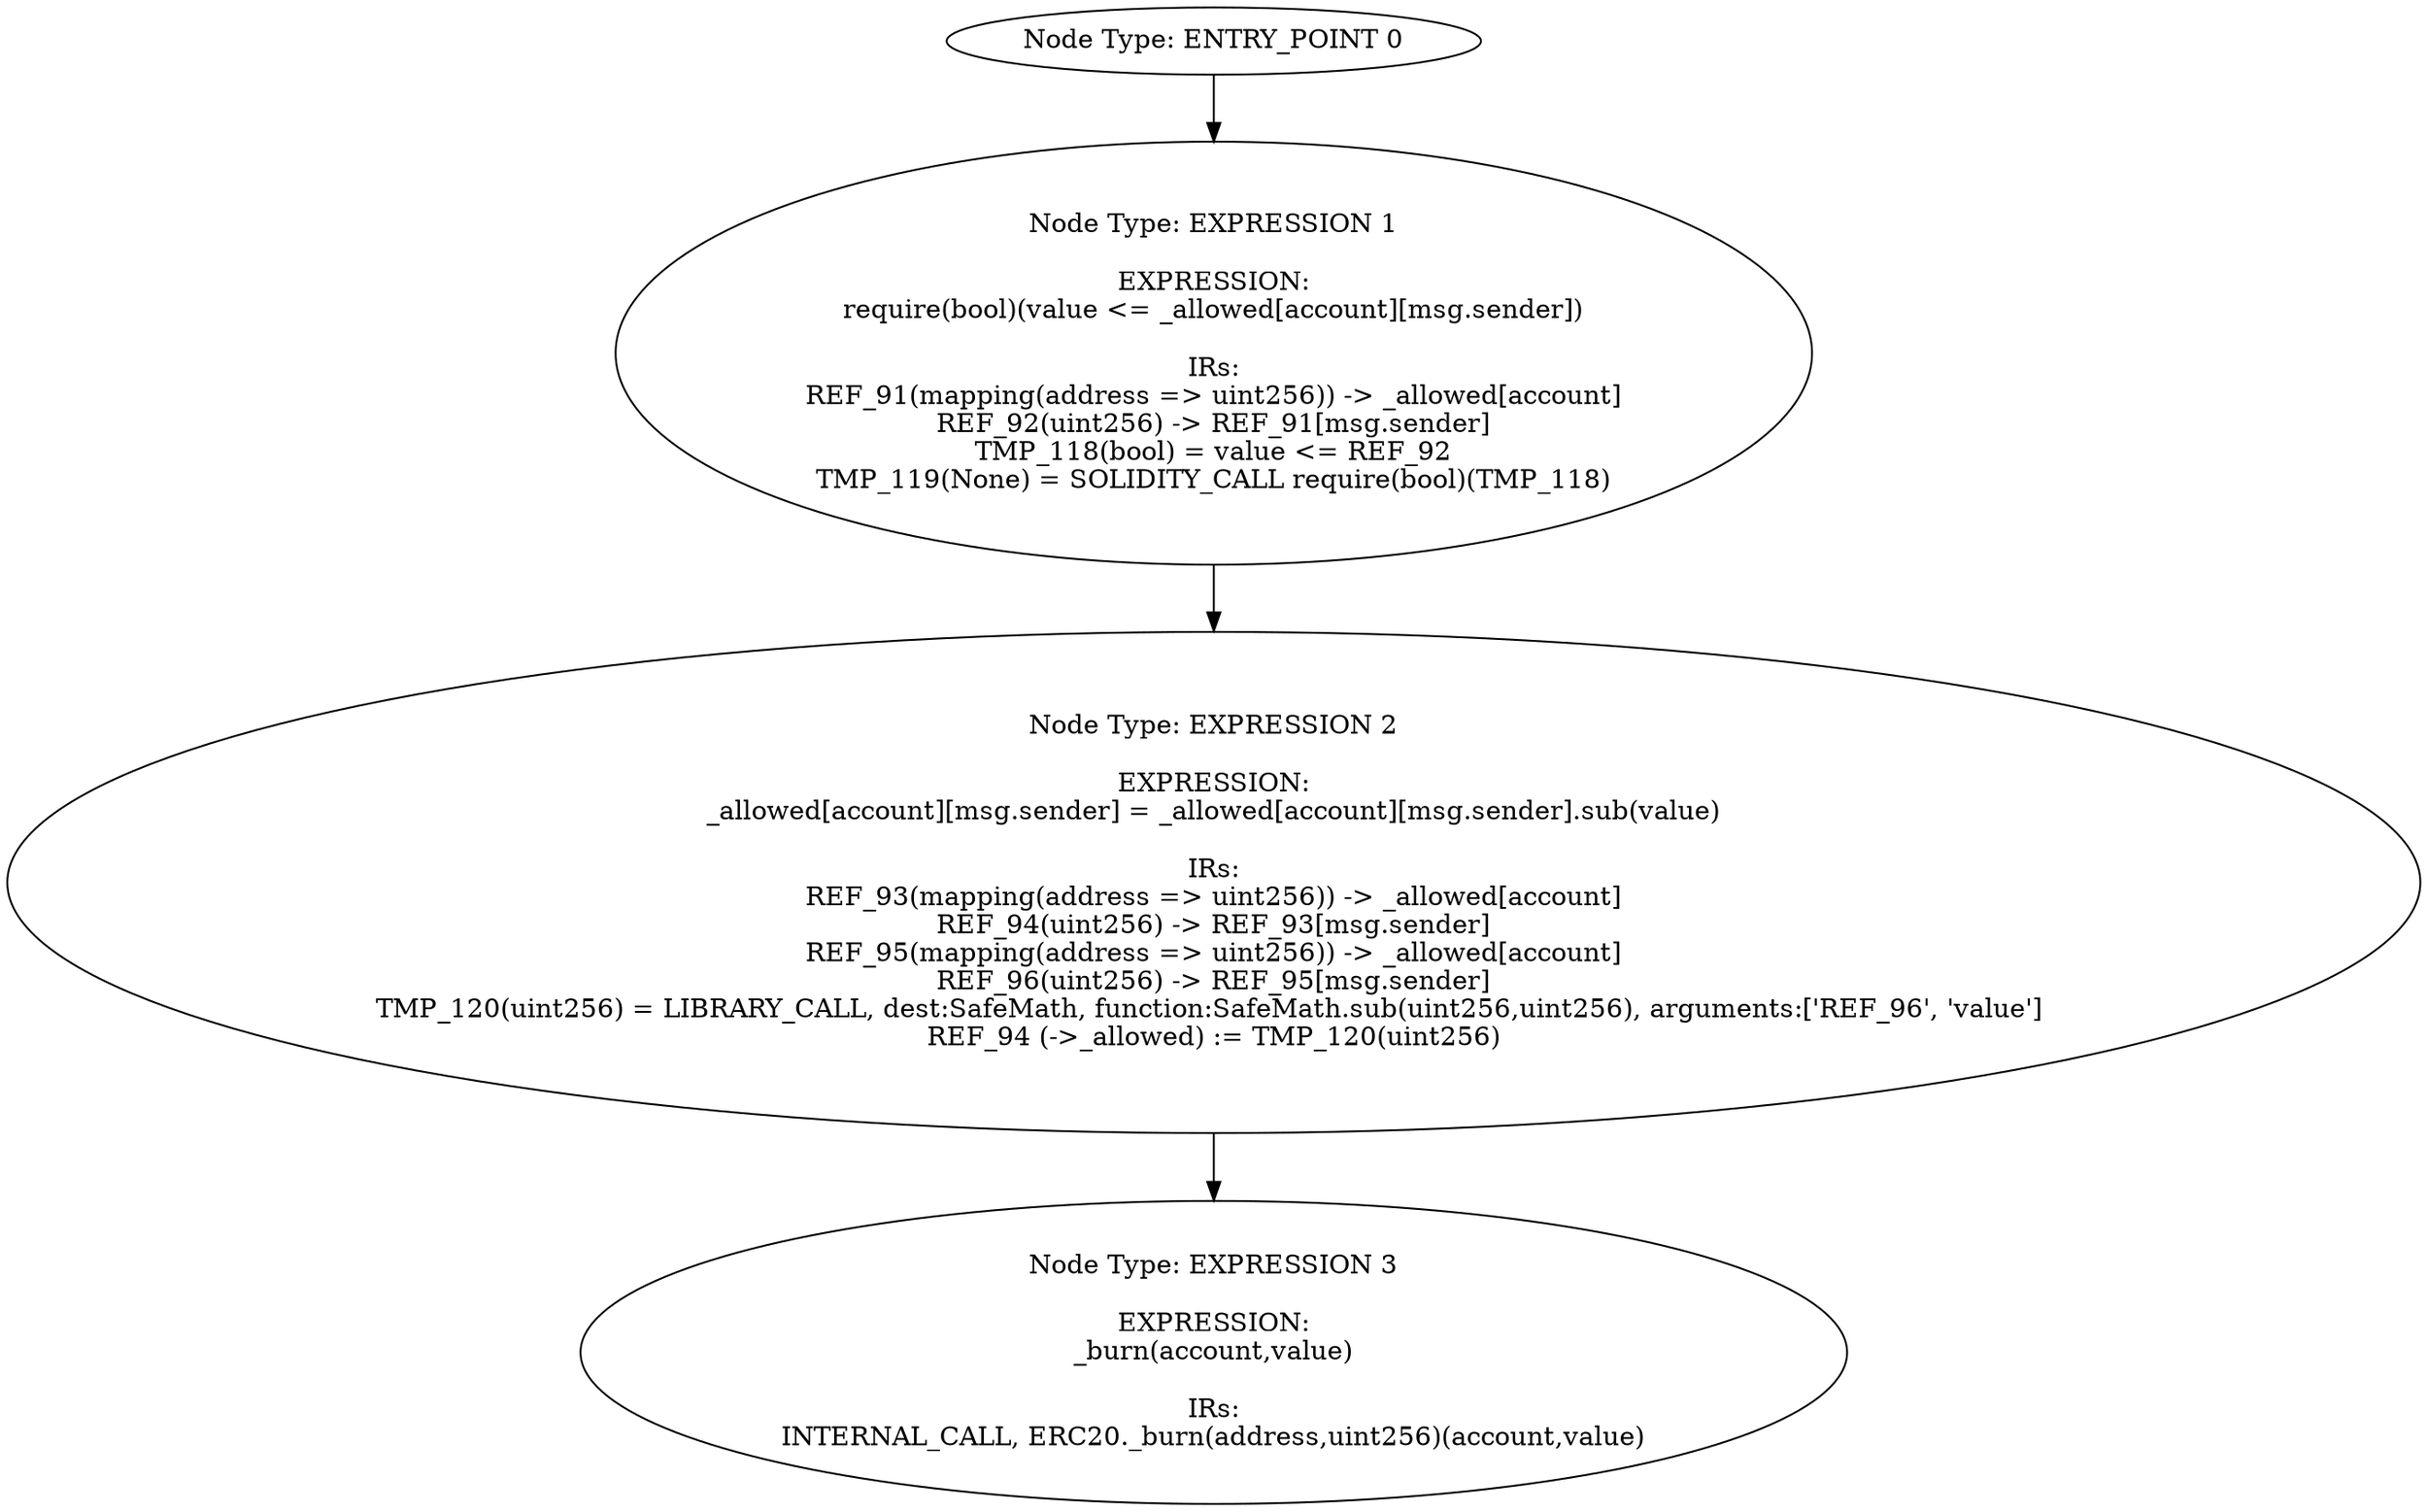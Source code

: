 digraph{
0[label="Node Type: ENTRY_POINT 0
"];
0->1;
1[label="Node Type: EXPRESSION 1

EXPRESSION:
require(bool)(value <= _allowed[account][msg.sender])

IRs:
REF_91(mapping(address => uint256)) -> _allowed[account]
REF_92(uint256) -> REF_91[msg.sender]
TMP_118(bool) = value <= REF_92
TMP_119(None) = SOLIDITY_CALL require(bool)(TMP_118)"];
1->2;
2[label="Node Type: EXPRESSION 2

EXPRESSION:
_allowed[account][msg.sender] = _allowed[account][msg.sender].sub(value)

IRs:
REF_93(mapping(address => uint256)) -> _allowed[account]
REF_94(uint256) -> REF_93[msg.sender]
REF_95(mapping(address => uint256)) -> _allowed[account]
REF_96(uint256) -> REF_95[msg.sender]
TMP_120(uint256) = LIBRARY_CALL, dest:SafeMath, function:SafeMath.sub(uint256,uint256), arguments:['REF_96', 'value'] 
REF_94 (->_allowed) := TMP_120(uint256)"];
2->3;
3[label="Node Type: EXPRESSION 3

EXPRESSION:
_burn(account,value)

IRs:
INTERNAL_CALL, ERC20._burn(address,uint256)(account,value)"];
}

